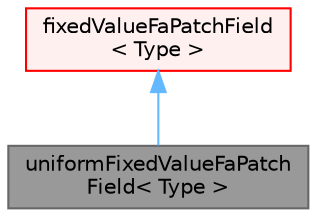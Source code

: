 digraph "uniformFixedValueFaPatchField&lt; Type &gt;"
{
 // LATEX_PDF_SIZE
  bgcolor="transparent";
  edge [fontname=Helvetica,fontsize=10,labelfontname=Helvetica,labelfontsize=10];
  node [fontname=Helvetica,fontsize=10,shape=box,height=0.2,width=0.4];
  Node1 [id="Node000001",label="uniformFixedValueFaPatch\lField\< Type \>",height=0.2,width=0.4,color="gray40", fillcolor="grey60", style="filled", fontcolor="black",tooltip="This boundary condition provides a uniform fixed value condition."];
  Node2 -> Node1 [id="edge1_Node000001_Node000002",dir="back",color="steelblue1",style="solid",tooltip=" "];
  Node2 [id="Node000002",label="fixedValueFaPatchField\l\< Type \>",height=0.2,width=0.4,color="red", fillcolor="#FFF0F0", style="filled",URL="$classFoam_1_1fixedValueFaPatchField.html",tooltip="Author Zeljko Tukovic, FMENA Hrvoje Jasak, Wikki Ltd."];
}
